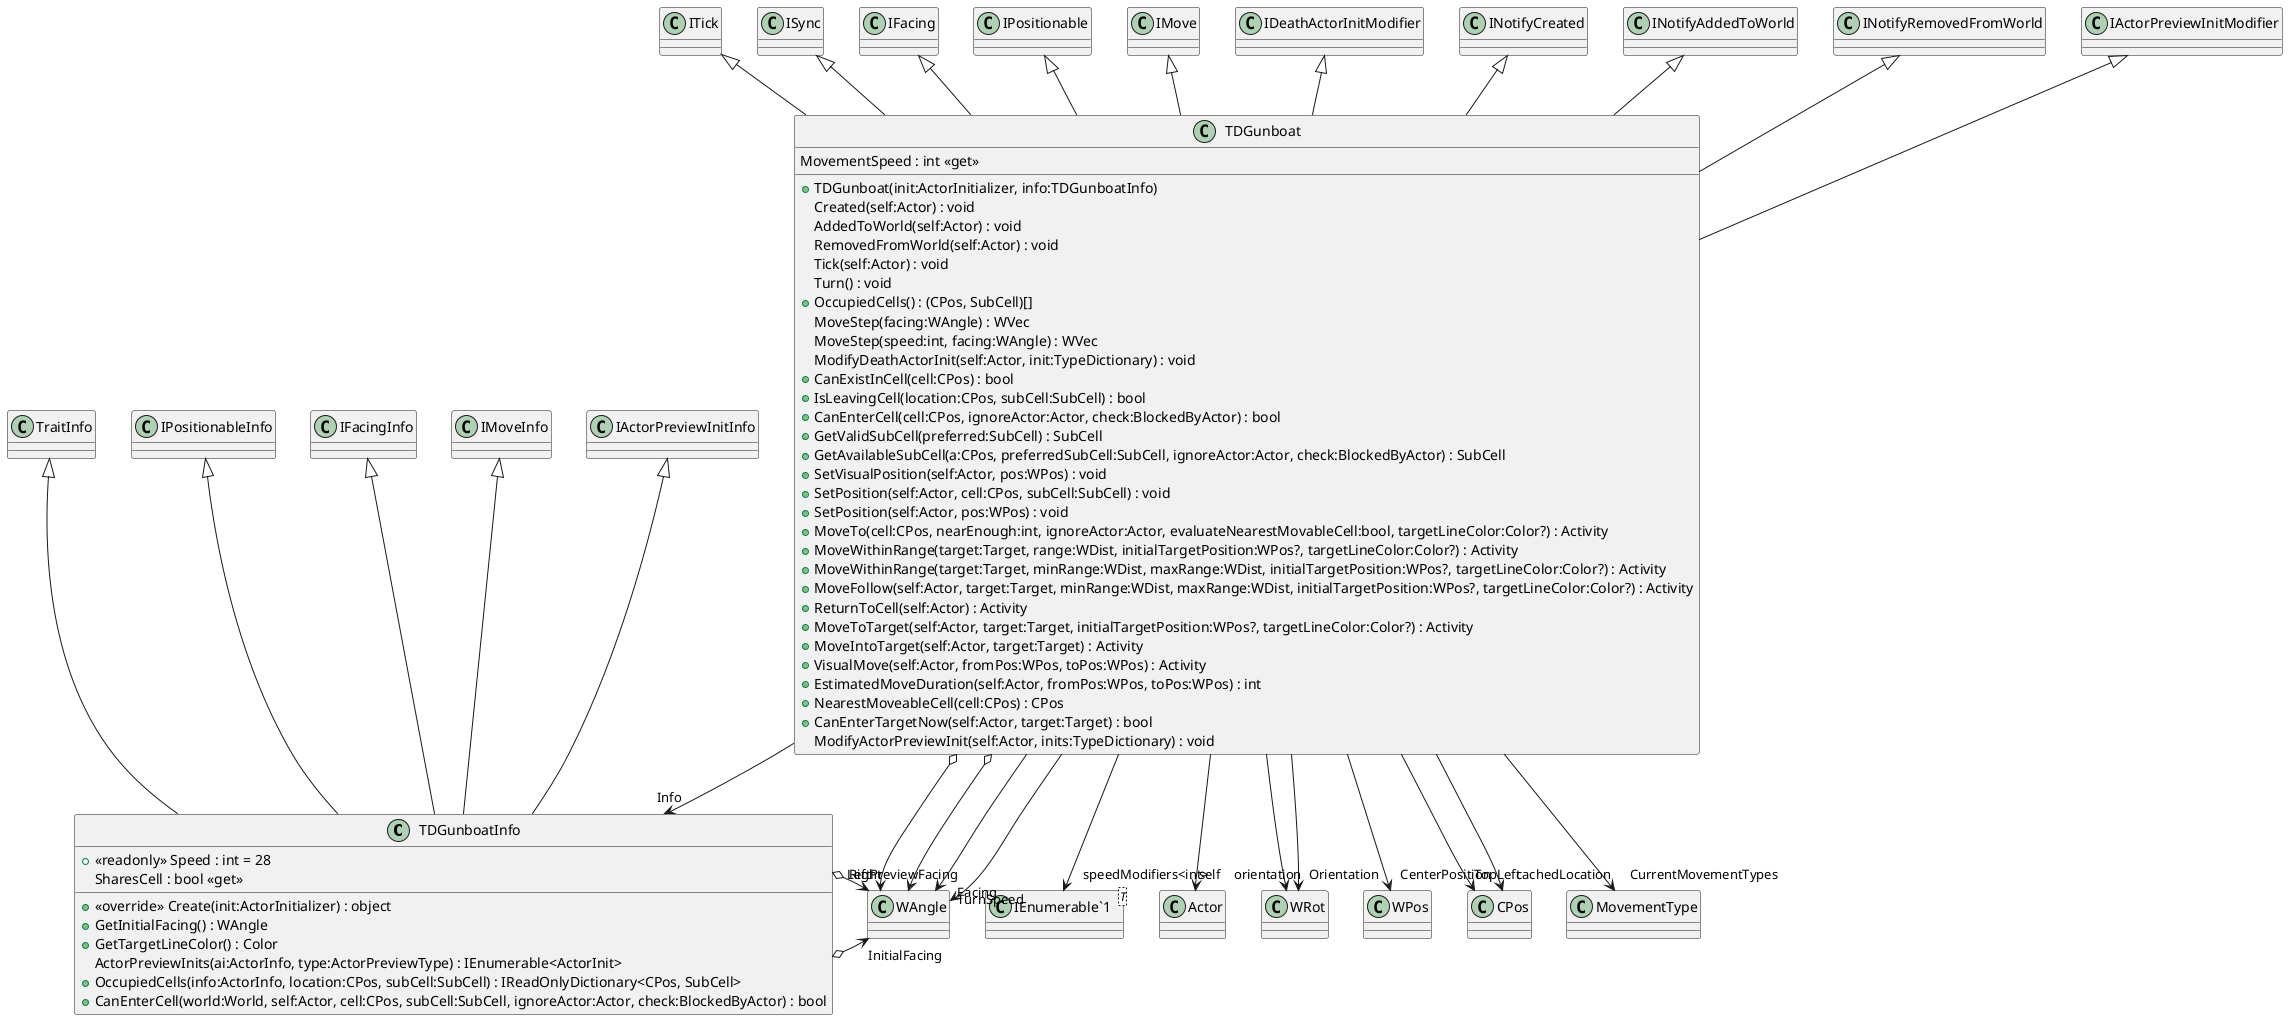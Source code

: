 @startuml
class TDGunboatInfo {
    + <<readonly>> Speed : int = 28
    + <<override>> Create(init:ActorInitializer) : object
    + GetInitialFacing() : WAngle
    + GetTargetLineColor() : Color
    ActorPreviewInits(ai:ActorInfo, type:ActorPreviewType) : IEnumerable<ActorInit>
    + OccupiedCells(info:ActorInfo, location:CPos, subCell:SubCell) : IReadOnlyDictionary<CPos, SubCell>
    SharesCell : bool <<get>>
    + CanEnterCell(world:World, self:Actor, cell:CPos, subCell:SubCell, ignoreActor:Actor, check:BlockedByActor) : bool
}
class TDGunboat {
    + TDGunboat(init:ActorInitializer, info:TDGunboatInfo)
    Created(self:Actor) : void
    AddedToWorld(self:Actor) : void
    RemovedFromWorld(self:Actor) : void
    Tick(self:Actor) : void
    Turn() : void
    MovementSpeed : int <<get>>
    + OccupiedCells() : (CPos, SubCell)[]
    MoveStep(facing:WAngle) : WVec
    MoveStep(speed:int, facing:WAngle) : WVec
    ModifyDeathActorInit(self:Actor, init:TypeDictionary) : void
    + CanExistInCell(cell:CPos) : bool
    + IsLeavingCell(location:CPos, subCell:SubCell) : bool
    + CanEnterCell(cell:CPos, ignoreActor:Actor, check:BlockedByActor) : bool
    + GetValidSubCell(preferred:SubCell) : SubCell
    + GetAvailableSubCell(a:CPos, preferredSubCell:SubCell, ignoreActor:Actor, check:BlockedByActor) : SubCell
    + SetVisualPosition(self:Actor, pos:WPos) : void
    + SetPosition(self:Actor, cell:CPos, subCell:SubCell) : void
    + SetPosition(self:Actor, pos:WPos) : void
    + MoveTo(cell:CPos, nearEnough:int, ignoreActor:Actor, evaluateNearestMovableCell:bool, targetLineColor:Color?) : Activity
    + MoveWithinRange(target:Target, range:WDist, initialTargetPosition:WPos?, targetLineColor:Color?) : Activity
    + MoveWithinRange(target:Target, minRange:WDist, maxRange:WDist, initialTargetPosition:WPos?, targetLineColor:Color?) : Activity
    + MoveFollow(self:Actor, target:Target, minRange:WDist, maxRange:WDist, initialTargetPosition:WPos?, targetLineColor:Color?) : Activity
    + ReturnToCell(self:Actor) : Activity
    + MoveToTarget(self:Actor, target:Target, initialTargetPosition:WPos?, targetLineColor:Color?) : Activity
    + MoveIntoTarget(self:Actor, target:Target) : Activity
    + VisualMove(self:Actor, fromPos:WPos, toPos:WPos) : Activity
    + EstimatedMoveDuration(self:Actor, fromPos:WPos, toPos:WPos) : int
    + NearestMoveableCell(cell:CPos) : CPos
    + CanEnterTargetNow(self:Actor, target:Target) : bool
    ModifyActorPreviewInit(self:Actor, inits:TypeDictionary) : void
}
class "IEnumerable`1"<T> {
}
TraitInfo <|-- TDGunboatInfo
IPositionableInfo <|-- TDGunboatInfo
IFacingInfo <|-- TDGunboatInfo
IMoveInfo <|-- TDGunboatInfo
IActorPreviewInitInfo <|-- TDGunboatInfo
TDGunboatInfo o-> "InitialFacing" WAngle
TDGunboatInfo o-> "PreviewFacing" WAngle
ITick <|-- TDGunboat
ISync <|-- TDGunboat
IFacing <|-- TDGunboat
IPositionable <|-- TDGunboat
IMove <|-- TDGunboat
IDeathActorInitModifier <|-- TDGunboat
INotifyCreated <|-- TDGunboat
INotifyAddedToWorld <|-- TDGunboat
INotifyRemovedFromWorld <|-- TDGunboat
IActorPreviewInitModifier <|-- TDGunboat
TDGunboat --> "Info" TDGunboatInfo
TDGunboat --> "self" Actor
TDGunboat o-> "Left" WAngle
TDGunboat o-> "Right" WAngle
TDGunboat --> "speedModifiers<int>" "IEnumerable`1"
TDGunboat --> "orientation" WRot
TDGunboat --> "Facing" WAngle
TDGunboat --> "Orientation" WRot
TDGunboat --> "CenterPosition" WPos
TDGunboat --> "TopLeft" CPos
TDGunboat --> "TurnSpeed" WAngle
TDGunboat --> "cachedLocation" CPos
TDGunboat --> "CurrentMovementTypes" MovementType
@enduml
